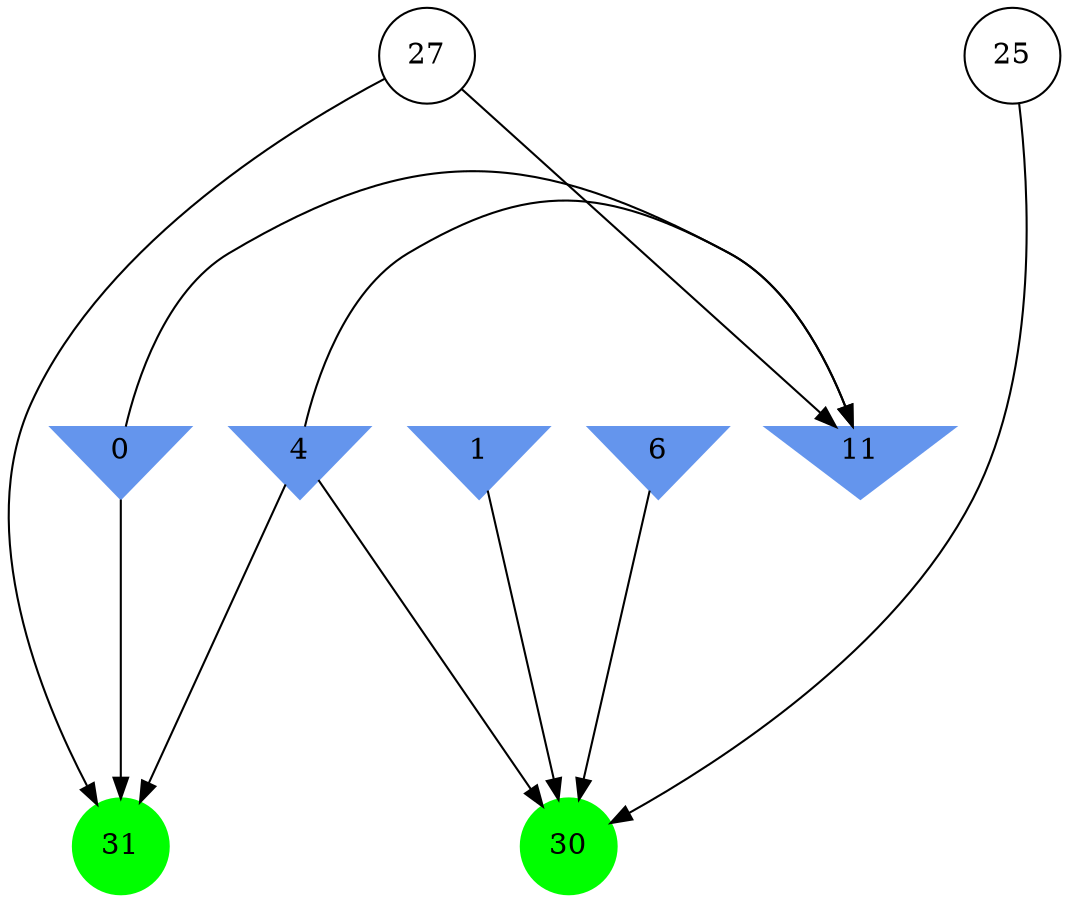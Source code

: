 digraph brain {
	ranksep=2.0;
	0 [shape=invtriangle,style=filled,color=cornflowerblue];
	1 [shape=invtriangle,style=filled,color=cornflowerblue];
	4 [shape=invtriangle,style=filled,color=cornflowerblue];
	6 [shape=invtriangle,style=filled,color=cornflowerblue];
	11 [shape=invtriangle,style=filled,color=cornflowerblue];
	25 [shape=circle,color=black];
	27 [shape=circle,color=black];
	30 [shape=circle,style=filled,color=green];
	31 [shape=circle,style=filled,color=green];
	0	->	11;
	0	->	31;
	27	->	11;
	27	->	31;
	4	->	11;
	4	->	31;
	4	->	30;
	6	->	30;
	25	->	30;
	1	->	30;
	{ rank=same; 0; 1; 4; 6; 11; }
	{ rank=same; 25; 27; }
	{ rank=same; 30; 31; }
}
